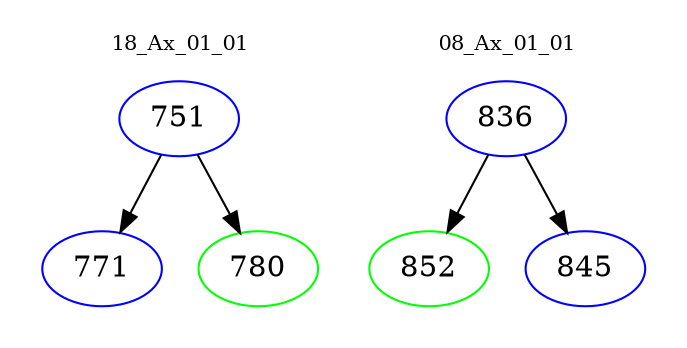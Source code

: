 digraph{
subgraph cluster_0 {
color = white
label = "18_Ax_01_01";
fontsize=10;
T0_751 [label="751", color="blue"]
T0_751 -> T0_771 [color="black"]
T0_771 [label="771", color="blue"]
T0_751 -> T0_780 [color="black"]
T0_780 [label="780", color="green"]
}
subgraph cluster_1 {
color = white
label = "08_Ax_01_01";
fontsize=10;
T1_836 [label="836", color="blue"]
T1_836 -> T1_852 [color="black"]
T1_852 [label="852", color="green"]
T1_836 -> T1_845 [color="black"]
T1_845 [label="845", color="blue"]
}
}
